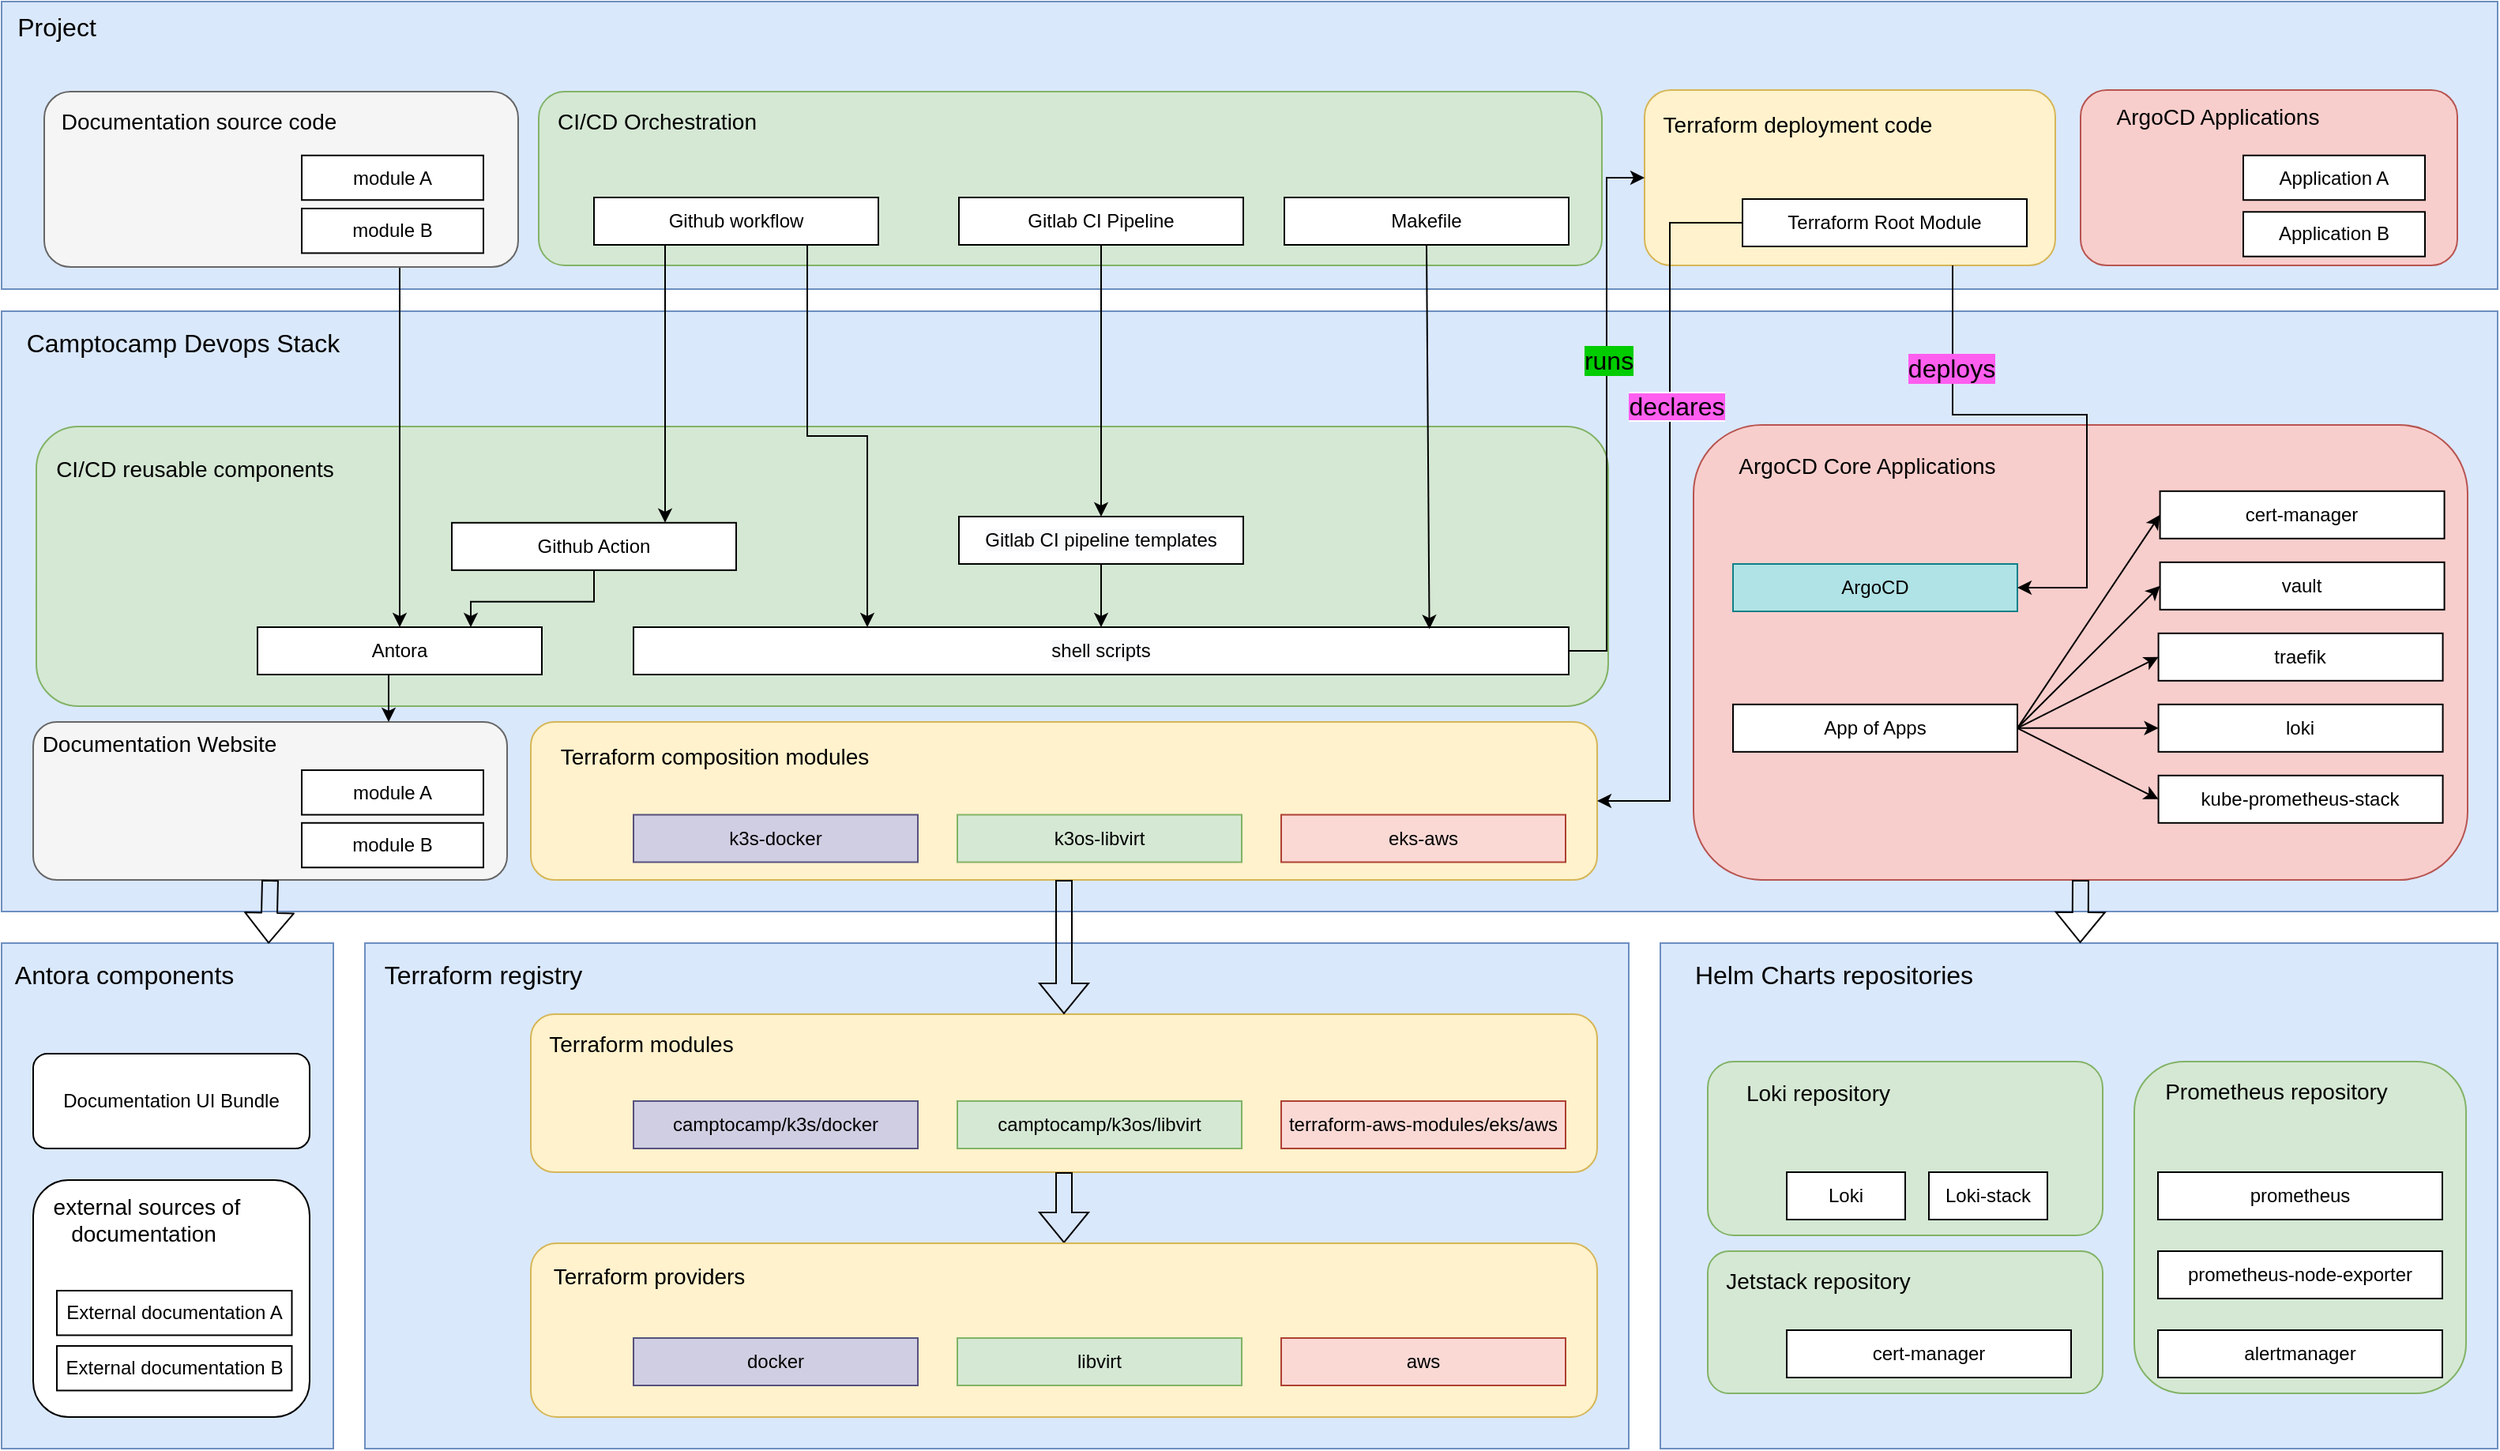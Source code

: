 <mxfile version="13.9.5" type="device"><diagram id="X9CnibR8AjEBaoceBRTK" name="Page-1"><mxGraphModel dx="1925" dy="1938" grid="1" gridSize="10" guides="1" tooltips="1" connect="1" arrows="1" fold="1" page="1" pageScale="1" pageWidth="1169" pageHeight="827" math="0" shadow="0"><root><mxCell id="0"/><mxCell id="1" parent="0"/><mxCell id="HNbedt9U3jGp3Zl4weXQ-71" value="" style="rounded=0;whiteSpace=wrap;html=1;fillColor=#dae8fc;strokeColor=#6c8ebf;" vertex="1" parent="1"><mxGeometry x="210" y="420" width="210" height="320" as="geometry"/></mxCell><mxCell id="eQljkB-SZCPV8URkeqLH-41" value="" style="rounded=0;whiteSpace=wrap;html=1;fillColor=#dae8fc;strokeColor=#6c8ebf;" parent="1" vertex="1"><mxGeometry x="210" y="20" width="1580" height="380" as="geometry"/></mxCell><mxCell id="HNbedt9U3jGp3Zl4weXQ-46" value="" style="rounded=1;whiteSpace=wrap;html=1;fillColor=#f5f5f5;strokeColor=#666666;fontColor=#333333;" vertex="1" parent="1"><mxGeometry x="230" y="280" width="300" height="100" as="geometry"/></mxCell><mxCell id="eQljkB-SZCPV8URkeqLH-213" value="" style="group" parent="1" vertex="1" connectable="0"><mxGeometry x="545" y="280" width="675" height="100" as="geometry"/></mxCell><mxCell id="eQljkB-SZCPV8URkeqLH-131" value="" style="rounded=1;whiteSpace=wrap;html=1;fillColor=#fff2cc;strokeColor=#d6b656;" parent="eQljkB-SZCPV8URkeqLH-213" vertex="1"><mxGeometry width="675" height="100" as="geometry"/></mxCell><mxCell id="eQljkB-SZCPV8URkeqLH-133" value="&lt;font style=&quot;font-size: 14px&quot;&gt;Terraform composition modules&lt;br&gt;&lt;/font&gt;" style="text;html=1;strokeColor=none;fillColor=none;align=center;verticalAlign=middle;whiteSpace=wrap;rounded=0;rotation=0;fontSize=15;" parent="eQljkB-SZCPV8URkeqLH-213" vertex="1"><mxGeometry x="15" y="11.25" width="202.5" height="20" as="geometry"/></mxCell><UserObject label="k3s-docker" id="eQljkB-SZCPV8URkeqLH-134"><mxCell style="rounded=0;whiteSpace=wrap;html=1;fillColor=#d0cee2;strokeColor=#56517e;" parent="1" vertex="1"><mxGeometry x="610" y="338.75" width="180" height="30" as="geometry"/></mxCell></UserObject><UserObject label="eks-aws" id="eQljkB-SZCPV8URkeqLH-135"><mxCell style="rounded=0;whiteSpace=wrap;html=1;fillColor=#fad9d5;strokeColor=#ae4132;" parent="1" vertex="1"><mxGeometry x="1020" y="338.75" width="180" height="30" as="geometry"/></mxCell></UserObject><UserObject label="k3os-libvirt" id="eQljkB-SZCPV8URkeqLH-136"><mxCell style="rounded=0;whiteSpace=wrap;html=1;fillColor=#d5e8d4;strokeColor=#82b366;" parent="1" vertex="1"><mxGeometry x="815" y="338.75" width="180" height="30" as="geometry"/></mxCell></UserObject><mxCell id="eQljkB-SZCPV8URkeqLH-150" value="" style="rounded=0;whiteSpace=wrap;html=1;fillColor=#dae8fc;strokeColor=#6c8ebf;" parent="1" vertex="1"><mxGeometry x="210" y="-176" width="1580" height="182" as="geometry"/></mxCell><mxCell id="eQljkB-SZCPV8URkeqLH-225" value="" style="group" parent="1" vertex="1" connectable="0"><mxGeometry x="1526" y="-120" width="238.5" height="111" as="geometry"/></mxCell><mxCell id="eQljkB-SZCPV8URkeqLH-190" value="" style="rounded=1;whiteSpace=wrap;html=1;fillColor=#f8cecc;strokeColor=#b85450;" parent="eQljkB-SZCPV8URkeqLH-225" vertex="1"><mxGeometry width="238.5" height="111" as="geometry"/></mxCell><mxCell id="eQljkB-SZCPV8URkeqLH-191" value="&lt;font style=&quot;font-size: 14px&quot;&gt;ArgoCD Applications&lt;/font&gt;" style="text;html=1;strokeColor=none;fillColor=none;align=center;verticalAlign=middle;whiteSpace=wrap;rounded=0;rotation=0;fontSize=16;" parent="eQljkB-SZCPV8URkeqLH-225" vertex="1"><mxGeometry x="11.21" y="11.031" width="151.69" height="10.679" as="geometry"/></mxCell><UserObject label="Application B" id="eQljkB-SZCPV8URkeqLH-204"><mxCell style="rounded=0;whiteSpace=wrap;html=1;" parent="eQljkB-SZCPV8URkeqLH-225" vertex="1"><mxGeometry x="103" y="77.136" width="115" height="28.22" as="geometry"/></mxCell></UserObject><UserObject label="Application A" id="eQljkB-SZCPV8URkeqLH-192"><mxCell style="rounded=0;whiteSpace=wrap;html=1;" parent="eQljkB-SZCPV8URkeqLH-225" vertex="1"><mxGeometry x="103" y="41.39" width="115" height="28.22" as="geometry"/></mxCell></UserObject><mxCell id="eQljkB-SZCPV8URkeqLH-153" value="&lt;font style=&quot;font-size: 16px&quot;&gt;Project&lt;/font&gt;" style="text;html=1;strokeColor=none;fillColor=none;align=center;verticalAlign=middle;whiteSpace=wrap;rounded=0;rotation=0;fontSize=16;" parent="1" vertex="1"><mxGeometry x="210" y="-170" width="70" height="20" as="geometry"/></mxCell><mxCell id="eQljkB-SZCPV8URkeqLH-219" value="" style="group;fontStyle=1" parent="1" vertex="1" connectable="0"><mxGeometry x="550" y="-119" width="675" height="110" as="geometry"/></mxCell><mxCell id="eQljkB-SZCPV8URkeqLH-151" value="" style="rounded=1;whiteSpace=wrap;html=1;fillColor=#d5e8d4;strokeColor=#82b366;" parent="eQljkB-SZCPV8URkeqLH-219" vertex="1"><mxGeometry width="673" height="110" as="geometry"/></mxCell><mxCell id="eQljkB-SZCPV8URkeqLH-154" value="CI/CD Orchestration" style="text;html=1;strokeColor=none;fillColor=none;align=center;verticalAlign=middle;whiteSpace=wrap;rounded=0;rotation=0;fontSize=14;" parent="eQljkB-SZCPV8URkeqLH-219" vertex="1"><mxGeometry x="5" y="10.005" width="140" height="18.909" as="geometry"/></mxCell><UserObject label="Gitlab CI Pipeline" id="eQljkB-SZCPV8URkeqLH-156"><mxCell style="rounded=0;whiteSpace=wrap;html=1;" parent="eQljkB-SZCPV8URkeqLH-219" vertex="1"><mxGeometry x="266" y="67" width="180" height="30" as="geometry"/></mxCell></UserObject><UserObject label="Github workflow" id="eQljkB-SZCPV8URkeqLH-157"><mxCell style="rounded=0;whiteSpace=wrap;html=1;" parent="eQljkB-SZCPV8URkeqLH-219" vertex="1"><mxGeometry x="35" y="67" width="180" height="30" as="geometry"/></mxCell></UserObject><UserObject label="Makefile" id="eQljkB-SZCPV8URkeqLH-161"><mxCell style="rounded=0;whiteSpace=wrap;html=1;" parent="eQljkB-SZCPV8URkeqLH-219" vertex="1"><mxGeometry x="472" y="67" width="180" height="30" as="geometry"/></mxCell></UserObject><mxCell id="eQljkB-SZCPV8URkeqLH-220" value="" style="group" parent="1" vertex="1" connectable="0"><mxGeometry x="1240" y="-109" width="270" height="100" as="geometry"/></mxCell><mxCell id="eQljkB-SZCPV8URkeqLH-166" value="" style="rounded=1;whiteSpace=wrap;html=1;fillColor=#fff2cc;strokeColor=#d6b656;" parent="eQljkB-SZCPV8URkeqLH-220" vertex="1"><mxGeometry x="10" y="-11" width="260" height="111" as="geometry"/></mxCell><mxCell id="eQljkB-SZCPV8URkeqLH-167" value="&lt;font style=&quot;font-size: 14px&quot;&gt;Terraform deployment code&lt;br&gt;&lt;/font&gt;" style="text;html=1;strokeColor=none;fillColor=none;align=center;verticalAlign=middle;whiteSpace=wrap;rounded=0;rotation=0;fontSize=15;" parent="eQljkB-SZCPV8URkeqLH-220" vertex="1"><mxGeometry x="12" width="190" height="20" as="geometry"/></mxCell><UserObject label="Terraform Root Module" id="eQljkB-SZCPV8URkeqLH-168"><mxCell style="rounded=0;whiteSpace=wrap;html=1;" parent="eQljkB-SZCPV8URkeqLH-220" vertex="1"><mxGeometry x="72" y="58" width="180" height="30" as="geometry"/></mxCell></UserObject><mxCell id="eQljkB-SZCPV8URkeqLH-238" style="edgeStyle=elbowEdgeStyle;rounded=0;jumpStyle=arc;orthogonalLoop=1;jettySize=auto;html=1;exitX=0;exitY=0.5;exitDx=0;exitDy=0;entryX=1;entryY=0.5;entryDx=0;entryDy=0;shadow=0;fontSize=14;" parent="1" source="eQljkB-SZCPV8URkeqLH-168" target="eQljkB-SZCPV8URkeqLH-131" edge="1"><mxGeometry relative="1" as="geometry"/></mxCell><mxCell id="eQljkB-SZCPV8URkeqLH-262" value="&lt;span style=&quot;background-color: rgb(255 , 94 , 239)&quot;&gt;declares&lt;/span&gt;" style="edgeLabel;html=1;align=center;verticalAlign=middle;resizable=0;points=[];fontSize=16;" parent="eQljkB-SZCPV8URkeqLH-238" vertex="1" connectable="0"><mxGeometry x="-0.288" relative="1" as="geometry"><mxPoint x="4" y="-1" as="offset"/></mxGeometry></mxCell><mxCell id="eQljkB-SZCPV8URkeqLH-44" value="&lt;font style=&quot;font-size: 16px&quot;&gt;Camptocamp Devops Stack&lt;br&gt;&lt;/font&gt;" style="text;html=1;strokeColor=none;fillColor=none;align=center;verticalAlign=middle;whiteSpace=wrap;rounded=0;rotation=0;fontSize=16;" parent="1" vertex="1"><mxGeometry x="220" y="30" width="210" height="20" as="geometry"/></mxCell><mxCell id="eQljkB-SZCPV8URkeqLH-139" style="edgeStyle=none;rounded=0;orthogonalLoop=1;jettySize=auto;html=1;exitX=0.5;exitY=0;exitDx=0;exitDy=0;" parent="1" source="eQljkB-SZCPV8URkeqLH-44" target="eQljkB-SZCPV8URkeqLH-44" edge="1"><mxGeometry x="40" y="20" as="geometry"/></mxCell><mxCell id="eQljkB-SZCPV8URkeqLH-214" value="" style="group;fontStyle=1" parent="1" vertex="1" connectable="0"><mxGeometry x="1261" y="92" width="510" height="288" as="geometry"/></mxCell><mxCell id="eQljkB-SZCPV8URkeqLH-188" value="" style="rounded=1;whiteSpace=wrap;html=1;fillColor=#f8cecc;strokeColor=#b85450;" parent="eQljkB-SZCPV8URkeqLH-214" vertex="1"><mxGeometry x="20" width="490" height="288" as="geometry"/></mxCell><mxCell id="eQljkB-SZCPV8URkeqLH-115" value="&lt;font style=&quot;font-size: 14px;&quot;&gt;ArgoCD Core Applications&lt;/font&gt;" style="text;html=1;strokeColor=none;fillColor=none;align=center;verticalAlign=middle;whiteSpace=wrap;rounded=0;rotation=0;fontSize=14;" parent="eQljkB-SZCPV8URkeqLH-214" vertex="1"><mxGeometry x="35" y="17.997" width="190" height="16.457" as="geometry"/></mxCell><UserObject label="ArgoCD" id="eQljkB-SZCPV8URkeqLH-117"><mxCell style="rounded=0;whiteSpace=wrap;html=1;fillColor=#b0e3e6;strokeColor=#0e8088;" parent="eQljkB-SZCPV8URkeqLH-214" vertex="1"><mxGeometry x="45" y="88.0" width="180" height="30" as="geometry"/></mxCell></UserObject><UserObject label="App of Apps" id="eQljkB-SZCPV8URkeqLH-116"><mxCell style="rounded=0;whiteSpace=wrap;html=1;" parent="eQljkB-SZCPV8URkeqLH-214" vertex="1"><mxGeometry x="45" y="176.91" width="180" height="30" as="geometry"/></mxCell></UserObject><UserObject label="loki" id="eQljkB-SZCPV8URkeqLH-118"><mxCell style="rounded=0;whiteSpace=wrap;html=1;" parent="1" vertex="1"><mxGeometry x="1575.29" y="268.91" width="180" height="30" as="geometry"/></mxCell></UserObject><UserObject label="kube-prometheus-stack" id="eQljkB-SZCPV8URkeqLH-119"><mxCell style="rounded=0;whiteSpace=wrap;html=1;" parent="1" vertex="1"><mxGeometry x="1575.29" y="313.91" width="180" height="30" as="geometry"/></mxCell></UserObject><UserObject label="traefik" id="eQljkB-SZCPV8URkeqLH-120"><mxCell style="rounded=0;whiteSpace=wrap;html=1;" parent="1" vertex="1"><mxGeometry x="1575.29" y="223.91" width="180" height="30" as="geometry"/></mxCell></UserObject><UserObject label="cert-manager" id="eQljkB-SZCPV8URkeqLH-121"><mxCell style="rounded=0;whiteSpace=wrap;html=1;" parent="1" vertex="1"><mxGeometry x="1576.29" y="133.91" width="180" height="30" as="geometry"/></mxCell></UserObject><UserObject label="vault" id="eQljkB-SZCPV8URkeqLH-122"><mxCell style="rounded=0;whiteSpace=wrap;html=1;" parent="1" vertex="1"><mxGeometry x="1576.29" y="178.91" width="180" height="30" as="geometry"/></mxCell></UserObject><mxCell id="eQljkB-SZCPV8URkeqLH-123" value="" style="endArrow=classic;html=1;exitX=1;exitY=0.5;exitDx=0;exitDy=0;entryX=0;entryY=0.5;entryDx=0;entryDy=0;" parent="1" source="eQljkB-SZCPV8URkeqLH-116" target="eQljkB-SZCPV8URkeqLH-121" edge="1"><mxGeometry x="40" y="20" width="50" height="50" as="geometry"><mxPoint x="1496" y="178.91" as="sourcePoint"/><mxPoint x="1546" y="128.91" as="targetPoint"/></mxGeometry></mxCell><mxCell id="eQljkB-SZCPV8URkeqLH-124" value="" style="endArrow=classic;html=1;entryX=0;entryY=0.5;entryDx=0;entryDy=0;exitX=1;exitY=0.5;exitDx=0;exitDy=0;" parent="1" source="eQljkB-SZCPV8URkeqLH-116" target="eQljkB-SZCPV8URkeqLH-122" edge="1"><mxGeometry x="40" y="20" width="50" height="50" as="geometry"><mxPoint x="1501" y="198.91" as="sourcePoint"/><mxPoint x="1556.0" y="138.91" as="targetPoint"/></mxGeometry></mxCell><mxCell id="eQljkB-SZCPV8URkeqLH-125" value="" style="endArrow=classic;html=1;entryX=0;entryY=0.5;entryDx=0;entryDy=0;exitX=1;exitY=0.5;exitDx=0;exitDy=0;" parent="1" source="eQljkB-SZCPV8URkeqLH-116" target="eQljkB-SZCPV8URkeqLH-120" edge="1"><mxGeometry x="40" y="20" width="50" height="50" as="geometry"><mxPoint x="1491" y="198.91" as="sourcePoint"/><mxPoint x="1566.0" y="148.91" as="targetPoint"/></mxGeometry></mxCell><mxCell id="eQljkB-SZCPV8URkeqLH-126" value="" style="endArrow=classic;html=1;entryX=0;entryY=0.5;entryDx=0;entryDy=0;exitX=1;exitY=0.5;exitDx=0;exitDy=0;" parent="1" source="eQljkB-SZCPV8URkeqLH-116" target="eQljkB-SZCPV8URkeqLH-118" edge="1"><mxGeometry x="40" y="20" width="50" height="50" as="geometry"><mxPoint x="1526.0" y="208.91" as="sourcePoint"/><mxPoint x="1576.0" y="158.91" as="targetPoint"/></mxGeometry></mxCell><mxCell id="eQljkB-SZCPV8URkeqLH-127" value="" style="endArrow=classic;html=1;exitX=1;exitY=0.5;exitDx=0;exitDy=0;entryX=0;entryY=0.5;entryDx=0;entryDy=0;" parent="1" source="eQljkB-SZCPV8URkeqLH-116" target="eQljkB-SZCPV8URkeqLH-119" edge="1"><mxGeometry x="40" y="20" width="50" height="50" as="geometry"><mxPoint x="1536.0" y="218.91" as="sourcePoint"/><mxPoint x="1586.0" y="168.91" as="targetPoint"/></mxGeometry></mxCell><mxCell id="eQljkB-SZCPV8URkeqLH-212" value="" style="group" parent="1" vertex="1" connectable="0"><mxGeometry x="552" y="93" width="675" height="177" as="geometry"/></mxCell><mxCell id="eQljkB-SZCPV8URkeqLH-42" value="" style="rounded=1;whiteSpace=wrap;html=1;fillColor=#d5e8d4;strokeColor=#82b366;" parent="eQljkB-SZCPV8URkeqLH-212" vertex="1"><mxGeometry x="-320" width="995" height="177" as="geometry"/></mxCell><UserObject label="&lt;meta charset=&quot;utf-8&quot;&gt;&lt;span style=&quot;color: rgb(0, 0, 0); font-family: helvetica; font-size: 12px; font-style: normal; font-weight: 400; letter-spacing: normal; text-align: center; text-indent: 0px; text-transform: none; word-spacing: 0px; background-color: rgb(248, 249, 250); display: inline; float: none;&quot;&gt;shell scripts&lt;/span&gt;" id="eQljkB-SZCPV8URkeqLH-48"><mxCell style="rounded=0;whiteSpace=wrap;html=1;" parent="eQljkB-SZCPV8URkeqLH-212" vertex="1"><mxGeometry x="58" y="127" width="592" height="30" as="geometry"/></mxCell></UserObject><mxCell id="HNbedt9U3jGp3Zl4weXQ-65" style="edgeStyle=orthogonalEdgeStyle;rounded=0;orthogonalLoop=1;jettySize=auto;html=1;exitX=0.5;exitY=1;exitDx=0;exitDy=0;strokeColor=#000000;" edge="1" parent="eQljkB-SZCPV8URkeqLH-212" source="eQljkB-SZCPV8URkeqLH-138" target="eQljkB-SZCPV8URkeqLH-48"><mxGeometry relative="1" as="geometry"/></mxCell><UserObject label="&lt;meta charset=&quot;utf-8&quot;&gt;&lt;span style=&quot;color: rgb(0, 0, 0); font-family: helvetica; font-size: 12px; font-style: normal; font-weight: 400; letter-spacing: normal; text-align: center; text-indent: 0px; text-transform: none; word-spacing: 0px; background-color: rgb(248, 249, 250); display: inline; float: none;&quot;&gt;Gitlab CI pipeline templates&lt;/span&gt;" id="eQljkB-SZCPV8URkeqLH-138"><mxCell style="rounded=0;whiteSpace=wrap;html=1;" parent="eQljkB-SZCPV8URkeqLH-212" vertex="1"><mxGeometry x="264" y="57" width="180" height="30" as="geometry"/></mxCell></UserObject><UserObject label="Github Action" id="HNbedt9U3jGp3Zl4weXQ-5"><mxCell style="rounded=0;whiteSpace=wrap;html=1;" vertex="1" parent="eQljkB-SZCPV8URkeqLH-212"><mxGeometry x="-57" y="60.91" width="180" height="30" as="geometry"/></mxCell></UserObject><mxCell id="HNbedt9U3jGp3Zl4weXQ-56" style="edgeStyle=orthogonalEdgeStyle;rounded=0;orthogonalLoop=1;jettySize=auto;html=1;exitX=0.75;exitY=1;exitDx=0;exitDy=0;entryX=0.5;entryY=0;entryDx=0;entryDy=0;" edge="1" parent="1" source="HNbedt9U3jGp3Zl4weXQ-4" target="HNbedt9U3jGp3Zl4weXQ-52"><mxGeometry relative="1" as="geometry"/></mxCell><mxCell id="HNbedt9U3jGp3Zl4weXQ-4" value="" style="rounded=1;whiteSpace=wrap;html=1;fillColor=#f5f5f5;strokeColor=#666666;fontColor=#333333;" vertex="1" parent="1"><mxGeometry x="237" y="-119" width="300" height="111" as="geometry"/></mxCell><mxCell id="HNbedt9U3jGp3Zl4weXQ-36" value="" style="group" vertex="1" connectable="0" parent="1"><mxGeometry x="440" y="420" width="800" height="320" as="geometry"/></mxCell><mxCell id="eQljkB-SZCPV8URkeqLH-1" value="" style="rounded=0;whiteSpace=wrap;html=1;fillColor=#dae8fc;strokeColor=#6c8ebf;" parent="HNbedt9U3jGp3Zl4weXQ-36" vertex="1"><mxGeometry width="800" height="320" as="geometry"/></mxCell><mxCell id="eQljkB-SZCPV8URkeqLH-8" value="&lt;font style=&quot;font-size: 16px&quot;&gt;Terraform registry&lt;/font&gt;" style="text;html=1;strokeColor=none;fillColor=none;align=center;verticalAlign=middle;whiteSpace=wrap;rounded=0;rotation=0;fontSize=16;" parent="HNbedt9U3jGp3Zl4weXQ-36" vertex="1"><mxGeometry x="10" y="10" width="130" height="20" as="geometry"/></mxCell><mxCell id="eQljkB-SZCPV8URkeqLH-215" value="" style="group" parent="HNbedt9U3jGp3Zl4weXQ-36" vertex="1" connectable="0"><mxGeometry x="105" y="45" width="675" height="100" as="geometry"/></mxCell><mxCell id="eQljkB-SZCPV8URkeqLH-2" value="" style="rounded=1;whiteSpace=wrap;html=1;fillColor=#fff2cc;strokeColor=#d6b656;" parent="eQljkB-SZCPV8URkeqLH-215" vertex="1"><mxGeometry width="675" height="100" as="geometry"/></mxCell><mxCell id="eQljkB-SZCPV8URkeqLH-9" value="Terraform modules" style="text;html=1;strokeColor=none;fillColor=none;align=center;verticalAlign=middle;whiteSpace=wrap;rounded=0;rotation=0;fontSize=14;" parent="eQljkB-SZCPV8URkeqLH-215" vertex="1"><mxGeometry y="10.005" width="140" height="18.909" as="geometry"/></mxCell><UserObject label="camptocamp/k3s/docker" link="https://github.com/camptocamp/terraform-docker-k3s" id="eQljkB-SZCPV8URkeqLH-218"><mxCell style="rounded=0;whiteSpace=wrap;html=1;fillColor=#d0cee2;strokeColor=#56517e;" parent="eQljkB-SZCPV8URkeqLH-215" vertex="1"><mxGeometry x="65" y="55" width="180" height="30" as="geometry"/></mxCell></UserObject><UserObject label="&lt;span&gt;terraform-aws-modules/eks/aws&lt;/span&gt;" link="https://github.com/terraform-aws-modules/terraform-aws-eks" id="eQljkB-SZCPV8URkeqLH-7"><mxCell style="rounded=0;whiteSpace=wrap;html=1;fillColor=#fad9d5;strokeColor=#ae4132;" parent="HNbedt9U3jGp3Zl4weXQ-36" vertex="1"><mxGeometry x="580" y="100" width="180" height="30" as="geometry"/></mxCell></UserObject><mxCell id="eQljkB-SZCPV8URkeqLH-227" style="edgeStyle=none;rounded=0;orthogonalLoop=1;jettySize=auto;html=1;entryX=0.5;entryY=0;entryDx=0;entryDy=0;shape=flexArrow;exitX=0.5;exitY=1;exitDx=0;exitDy=0;" parent="HNbedt9U3jGp3Zl4weXQ-36" source="eQljkB-SZCPV8URkeqLH-2" target="eQljkB-SZCPV8URkeqLH-4" edge="1"><mxGeometry x="-400" as="geometry"/></mxCell><UserObject label="camptocamp/k3os/libvirt" link="https://github.com/camptocamp/terraform-libvirt-k3os" id="eQljkB-SZCPV8URkeqLH-11"><mxCell style="rounded=0;whiteSpace=wrap;html=1;fillColor=#d5e8d4;strokeColor=#82b366;" parent="HNbedt9U3jGp3Zl4weXQ-36" vertex="1"><mxGeometry x="375" y="100" width="180" height="30" as="geometry"/></mxCell></UserObject><mxCell id="eQljkB-SZCPV8URkeqLH-217" value="" style="group;fontStyle=1" parent="HNbedt9U3jGp3Zl4weXQ-36" vertex="1" connectable="0"><mxGeometry x="105" y="190" width="675" height="110" as="geometry"/></mxCell><mxCell id="eQljkB-SZCPV8URkeqLH-4" value="" style="rounded=1;whiteSpace=wrap;html=1;fillColor=#fff2cc;strokeColor=#d6b656;" parent="eQljkB-SZCPV8URkeqLH-217" vertex="1"><mxGeometry width="675" height="110" as="geometry"/></mxCell><mxCell id="eQljkB-SZCPV8URkeqLH-10" value="&lt;font style=&quot;font-size: 14px&quot;&gt;Terraform providers&lt;/font&gt;" style="text;html=1;strokeColor=none;fillColor=none;align=center;verticalAlign=middle;whiteSpace=wrap;rounded=0;rotation=0;fontSize=15;" parent="eQljkB-SZCPV8URkeqLH-217" vertex="1"><mxGeometry y="10" width="150" height="20" as="geometry"/></mxCell><UserObject label="aws" link="https://github.com/hashicorp/terraform-provider-aws" id="eQljkB-SZCPV8URkeqLH-31"><mxCell style="rounded=0;whiteSpace=wrap;html=1;fillColor=#fad9d5;strokeColor=#ae4132;" parent="HNbedt9U3jGp3Zl4weXQ-36" vertex="1"><mxGeometry x="580" y="250" width="180" height="30" as="geometry"/></mxCell></UserObject><UserObject label="libvirt" link="https://github.com/dmacvicar/terraform-provider-libvirt" id="eQljkB-SZCPV8URkeqLH-32"><mxCell style="rounded=0;whiteSpace=wrap;html=1;fillColor=#d5e8d4;strokeColor=#82b366;" parent="HNbedt9U3jGp3Zl4weXQ-36" vertex="1"><mxGeometry x="375" y="250" width="180" height="30" as="geometry"/></mxCell></UserObject><UserObject label="docker" link="https://github.com/terraform-providers/terraform-provider-docker" id="eQljkB-SZCPV8URkeqLH-37"><mxCell style="rounded=0;whiteSpace=wrap;html=1;fillColor=#d0cee2;strokeColor=#56517e;" parent="HNbedt9U3jGp3Zl4weXQ-36" vertex="1"><mxGeometry x="170" y="250" width="180" height="30" as="geometry"/></mxCell></UserObject><mxCell id="HNbedt9U3jGp3Zl4weXQ-37" value="" style="group" vertex="1" connectable="0" parent="1"><mxGeometry x="1260" y="420" width="530" height="320" as="geometry"/></mxCell><mxCell id="eQljkB-SZCPV8URkeqLH-51" value="" style="rounded=0;whiteSpace=wrap;html=1;fillColor=#dae8fc;strokeColor=#6c8ebf;" parent="HNbedt9U3jGp3Zl4weXQ-37" vertex="1"><mxGeometry width="530" height="320" as="geometry"/></mxCell><mxCell id="eQljkB-SZCPV8URkeqLH-54" value="Helm Charts repositories" style="text;html=1;strokeColor=none;fillColor=none;align=center;verticalAlign=middle;whiteSpace=wrap;rounded=0;rotation=0;fontSize=16;" parent="HNbedt9U3jGp3Zl4weXQ-37" vertex="1"><mxGeometry x="20" y="10" width="180" height="20" as="geometry"/></mxCell><UserObject label="" link="https://grafana.github.io/loki/charts" id="eQljkB-SZCPV8URkeqLH-246"><mxCell style="group" parent="HNbedt9U3jGp3Zl4weXQ-37" vertex="1" connectable="0"><mxGeometry x="30" y="75" width="250" height="110" as="geometry"/></mxCell></UserObject><mxCell id="eQljkB-SZCPV8URkeqLH-239" value="" style="rounded=1;whiteSpace=wrap;html=1;fontSize=14;fillColor=#d5e8d4;strokeColor=#82b366;" parent="eQljkB-SZCPV8URkeqLH-246" vertex="1"><mxGeometry width="250" height="110" as="geometry"/></mxCell><mxCell id="eQljkB-SZCPV8URkeqLH-240" value="Loki repository" style="text;html=1;strokeColor=none;fillColor=none;align=center;verticalAlign=middle;whiteSpace=wrap;rounded=0;rotation=0;fontSize=14;" parent="eQljkB-SZCPV8URkeqLH-246" vertex="1"><mxGeometry y="10" width="140" height="20" as="geometry"/></mxCell><UserObject label="Loki" id="eQljkB-SZCPV8URkeqLH-250"><mxCell style="rounded=0;whiteSpace=wrap;html=1;" parent="eQljkB-SZCPV8URkeqLH-246" vertex="1"><mxGeometry x="50" y="70" width="75" height="30" as="geometry"/></mxCell></UserObject><UserObject label="Loki-stack" id="eQljkB-SZCPV8URkeqLH-251"><mxCell style="rounded=0;whiteSpace=wrap;html=1;" parent="eQljkB-SZCPV8URkeqLH-246" vertex="1"><mxGeometry x="140" y="70" width="75" height="30" as="geometry"/></mxCell></UserObject><mxCell id="eQljkB-SZCPV8URkeqLH-241" value="" style="rounded=1;whiteSpace=wrap;html=1;fontSize=14;fillColor=#d5e8d4;strokeColor=#82b366;" parent="HNbedt9U3jGp3Zl4weXQ-37" vertex="1"><mxGeometry x="300" y="75" width="210" height="210" as="geometry"/></mxCell><mxCell id="eQljkB-SZCPV8URkeqLH-242" value="Prometheus repository" style="text;html=1;strokeColor=none;fillColor=none;align=center;verticalAlign=middle;whiteSpace=wrap;rounded=0;rotation=0;fontSize=14;" parent="HNbedt9U3jGp3Zl4weXQ-37" vertex="1"><mxGeometry x="310" y="85" width="160" height="18.91" as="geometry"/></mxCell><UserObject label="prometheus" id="eQljkB-SZCPV8URkeqLH-257"><mxCell style="rounded=0;whiteSpace=wrap;html=1;" parent="HNbedt9U3jGp3Zl4weXQ-37" vertex="1"><mxGeometry x="315" y="145" width="180" height="30" as="geometry"/></mxCell></UserObject><UserObject label="prometheus-node-exporter" id="eQljkB-SZCPV8URkeqLH-258"><mxCell style="rounded=0;whiteSpace=wrap;html=1;" parent="HNbedt9U3jGp3Zl4weXQ-37" vertex="1"><mxGeometry x="315" y="195" width="180" height="30" as="geometry"/></mxCell></UserObject><UserObject label="alertmanager" id="eQljkB-SZCPV8URkeqLH-259"><mxCell style="rounded=0;whiteSpace=wrap;html=1;" parent="HNbedt9U3jGp3Zl4weXQ-37" vertex="1"><mxGeometry x="315" y="245" width="180" height="30" as="geometry"/></mxCell></UserObject><UserObject label="" link="https://charts.jetstack.io" id="eQljkB-SZCPV8URkeqLH-248"><mxCell style="group" parent="HNbedt9U3jGp3Zl4weXQ-37" vertex="1" connectable="0"><mxGeometry x="30" y="185" width="250" height="100" as="geometry"/></mxCell></UserObject><mxCell id="eQljkB-SZCPV8URkeqLH-243" value="" style="rounded=1;whiteSpace=wrap;html=1;fontSize=14;fillColor=#d5e8d4;strokeColor=#82b366;" parent="eQljkB-SZCPV8URkeqLH-248" vertex="1"><mxGeometry y="10" width="250" height="90" as="geometry"/></mxCell><mxCell id="eQljkB-SZCPV8URkeqLH-244" value="Jetstack repository" style="text;html=1;strokeColor=none;fillColor=none;align=center;verticalAlign=middle;whiteSpace=wrap;rounded=0;rotation=0;fontSize=14;" parent="eQljkB-SZCPV8URkeqLH-248" vertex="1"><mxGeometry y="20.005" width="140" height="18.909" as="geometry"/></mxCell><UserObject label="cert-manager" id="eQljkB-SZCPV8URkeqLH-252"><mxCell style="rounded=0;whiteSpace=wrap;html=1;" parent="eQljkB-SZCPV8URkeqLH-248" vertex="1"><mxGeometry x="50" y="60" width="180" height="30" as="geometry"/></mxCell></UserObject><mxCell id="eQljkB-SZCPV8URkeqLH-260" style="rounded=0;jumpStyle=arc;orthogonalLoop=1;jettySize=auto;html=1;exitX=0.5;exitY=1;exitDx=0;exitDy=0;shadow=0;fontSize=14;shape=flexArrow;" parent="1" source="eQljkB-SZCPV8URkeqLH-188" target="eQljkB-SZCPV8URkeqLH-51" edge="1"><mxGeometry relative="1" as="geometry"/></mxCell><mxCell id="eQljkB-SZCPV8URkeqLH-226" style="edgeStyle=none;rounded=0;orthogonalLoop=1;jettySize=auto;html=1;shape=flexArrow;exitX=0.5;exitY=1;exitDx=0;exitDy=0;entryX=0.5;entryY=0;entryDx=0;entryDy=0;" parent="1" source="eQljkB-SZCPV8URkeqLH-131" target="eQljkB-SZCPV8URkeqLH-2" edge="1"><mxGeometry relative="1" as="geometry"><mxPoint x="904" y="486" as="targetPoint"/></mxGeometry></mxCell><mxCell id="eQljkB-SZCPV8URkeqLH-232" style="orthogonalLoop=1;jettySize=auto;html=1;fontSize=14;rounded=0;exitX=0.75;exitY=1;exitDx=0;exitDy=0;edgeStyle=orthogonalEdgeStyle;entryX=1;entryY=0.5;entryDx=0;entryDy=0;" parent="1" source="eQljkB-SZCPV8URkeqLH-166" target="eQljkB-SZCPV8URkeqLH-117" edge="1"><mxGeometry relative="1" as="geometry"><mxPoint x="1510" y="-64" as="sourcePoint"/></mxGeometry></mxCell><mxCell id="eQljkB-SZCPV8URkeqLH-263" value="deploys" style="edgeLabel;html=1;align=center;verticalAlign=middle;resizable=0;points=[];fontSize=16;labelBackgroundColor=#FF5EEF;" parent="eQljkB-SZCPV8URkeqLH-232" vertex="1" connectable="0"><mxGeometry x="-0.614" y="-1" relative="1" as="geometry"><mxPoint as="offset"/></mxGeometry></mxCell><mxCell id="Z5knDcSZRVd1Ag3WuBRg-8" style="edgeStyle=none;rounded=0;orthogonalLoop=1;jettySize=auto;html=1;exitX=0.5;exitY=1;exitDx=0;exitDy=0;entryX=0.851;entryY=0.04;entryDx=0;entryDy=0;entryPerimeter=0;" parent="1" source="eQljkB-SZCPV8URkeqLH-161" target="eQljkB-SZCPV8URkeqLH-48" edge="1"><mxGeometry relative="1" as="geometry"><mxPoint x="1110" y="220" as="targetPoint"/></mxGeometry></mxCell><mxCell id="eQljkB-SZCPV8URkeqLH-231" style="edgeStyle=elbowEdgeStyle;rounded=0;orthogonalLoop=1;jettySize=auto;html=1;exitX=1;exitY=0.5;exitDx=0;exitDy=0;entryX=0;entryY=0.5;entryDx=0;entryDy=0;fontSize=14;" parent="1" source="eQljkB-SZCPV8URkeqLH-48" target="eQljkB-SZCPV8URkeqLH-166" edge="1"><mxGeometry relative="1" as="geometry"/></mxCell><mxCell id="eQljkB-SZCPV8URkeqLH-261" value="&lt;span style=&quot;&quot;&gt;runs&lt;/span&gt;" style="edgeLabel;html=1;align=center;verticalAlign=middle;resizable=0;points=[];fontSize=16;labelBackgroundColor=#00CC00;" parent="eQljkB-SZCPV8URkeqLH-231" vertex="1" connectable="0"><mxGeometry x="0.097" relative="1" as="geometry"><mxPoint x="1" y="-18" as="offset"/></mxGeometry></mxCell><mxCell id="HNbedt9U3jGp3Zl4weXQ-38" value="Documentation source code" style="text;html=1;strokeColor=none;fillColor=none;align=center;verticalAlign=middle;whiteSpace=wrap;rounded=0;rotation=0;fontSize=14;" vertex="1" parent="1"><mxGeometry x="245" y="-109" width="180" height="18.91" as="geometry"/></mxCell><UserObject label="module A" id="HNbedt9U3jGp3Zl4weXQ-44"><mxCell style="rounded=0;whiteSpace=wrap;html=1;" vertex="1" parent="1"><mxGeometry x="400" y="-78.61" width="115" height="28.22" as="geometry"/></mxCell></UserObject><UserObject label="module B" id="HNbedt9U3jGp3Zl4weXQ-45"><mxCell style="rounded=0;whiteSpace=wrap;html=1;" vertex="1" parent="1"><mxGeometry x="400" y="-45.0" width="115" height="28.22" as="geometry"/></mxCell></UserObject><mxCell id="HNbedt9U3jGp3Zl4weXQ-47" value="Documentation Website" style="text;html=1;strokeColor=none;fillColor=none;align=center;verticalAlign=middle;whiteSpace=wrap;rounded=0;rotation=0;fontSize=14;" vertex="1" parent="1"><mxGeometry x="220" y="288.91" width="180" height="10" as="geometry"/></mxCell><UserObject label="module A" id="HNbedt9U3jGp3Zl4weXQ-48"><mxCell style="rounded=0;whiteSpace=wrap;html=1;" vertex="1" parent="1"><mxGeometry x="400" y="310.53" width="115" height="28.22" as="geometry"/></mxCell></UserObject><UserObject label="module B" id="HNbedt9U3jGp3Zl4weXQ-49"><mxCell style="rounded=0;whiteSpace=wrap;html=1;" vertex="1" parent="1"><mxGeometry x="400" y="343.91" width="115" height="28.22" as="geometry"/></mxCell></UserObject><mxCell id="HNbedt9U3jGp3Zl4weXQ-53" style="edgeStyle=orthogonalEdgeStyle;rounded=0;orthogonalLoop=1;jettySize=auto;html=1;exitX=0.5;exitY=1;exitDx=0;exitDy=0;entryX=0.75;entryY=0;entryDx=0;entryDy=0;" edge="1" parent="1" source="HNbedt9U3jGp3Zl4weXQ-5" target="HNbedt9U3jGp3Zl4weXQ-52"><mxGeometry relative="1" as="geometry"/></mxCell><mxCell id="HNbedt9U3jGp3Zl4weXQ-67" style="rounded=0;orthogonalLoop=1;jettySize=auto;html=1;exitX=0.5;exitY=1;exitDx=0;exitDy=0;entryX=0.75;entryY=0;entryDx=0;entryDy=0;fillColor=#dae8fc;edgeStyle=orthogonalEdgeStyle;" edge="1" parent="1" source="HNbedt9U3jGp3Zl4weXQ-52" target="HNbedt9U3jGp3Zl4weXQ-46"><mxGeometry relative="1" as="geometry"/></mxCell><UserObject label="Antora" id="HNbedt9U3jGp3Zl4weXQ-52"><mxCell style="rounded=0;whiteSpace=wrap;html=1;" vertex="1" parent="1"><mxGeometry x="372" y="220" width="180" height="30" as="geometry"/></mxCell></UserObject><mxCell id="HNbedt9U3jGp3Zl4weXQ-62" style="edgeStyle=orthogonalEdgeStyle;rounded=0;orthogonalLoop=1;jettySize=auto;html=1;exitX=0.25;exitY=1;exitDx=0;exitDy=0;entryX=0.75;entryY=0;entryDx=0;entryDy=0;strokeColor=#000000;" edge="1" parent="1" source="eQljkB-SZCPV8URkeqLH-157" target="HNbedt9U3jGp3Zl4weXQ-5"><mxGeometry relative="1" as="geometry"/></mxCell><mxCell id="eQljkB-SZCPV8URkeqLH-45" value="CI/CD reusable components" style="text;html=1;strokeColor=none;fillColor=none;align=center;verticalAlign=middle;whiteSpace=wrap;rounded=0;rotation=0;fontSize=14;" parent="1" vertex="1"><mxGeometry x="240" y="108.399" width="185" height="23.908" as="geometry"/></mxCell><mxCell id="HNbedt9U3jGp3Zl4weXQ-64" style="edgeStyle=orthogonalEdgeStyle;rounded=0;orthogonalLoop=1;jettySize=auto;html=1;exitX=0.5;exitY=1;exitDx=0;exitDy=0;entryX=0.5;entryY=0;entryDx=0;entryDy=0;strokeColor=#000000;" edge="1" parent="1" source="eQljkB-SZCPV8URkeqLH-156" target="eQljkB-SZCPV8URkeqLH-138"><mxGeometry relative="1" as="geometry"/></mxCell><mxCell id="HNbedt9U3jGp3Zl4weXQ-66" style="edgeStyle=orthogonalEdgeStyle;rounded=0;orthogonalLoop=1;jettySize=auto;html=1;exitX=0.75;exitY=1;exitDx=0;exitDy=0;entryX=0.25;entryY=0;entryDx=0;entryDy=0;strokeColor=#000000;" edge="1" parent="1" source="eQljkB-SZCPV8URkeqLH-157" target="eQljkB-SZCPV8URkeqLH-48"><mxGeometry relative="1" as="geometry"/></mxCell><mxCell id="HNbedt9U3jGp3Zl4weXQ-69" value="Documentation UI Bundle" style="rounded=1;whiteSpace=wrap;html=1;" vertex="1" parent="1"><mxGeometry x="230" y="490" width="175" height="60" as="geometry"/></mxCell><mxCell id="HNbedt9U3jGp3Zl4weXQ-88" value="&lt;font style=&quot;font-size: 16px&quot;&gt;Antora components&amp;nbsp;&lt;/font&gt;" style="text;html=1;strokeColor=none;fillColor=none;align=center;verticalAlign=middle;whiteSpace=wrap;rounded=0;rotation=0;fontSize=16;" vertex="1" parent="1"><mxGeometry x="215" y="430" width="150" height="20" as="geometry"/></mxCell><mxCell id="HNbedt9U3jGp3Zl4weXQ-91" value="" style="rounded=1;whiteSpace=wrap;html=1;" vertex="1" parent="1"><mxGeometry x="230" y="570" width="175" height="150" as="geometry"/></mxCell><UserObject label="External documentation A" id="HNbedt9U3jGp3Zl4weXQ-92"><mxCell style="rounded=0;whiteSpace=wrap;html=1;" vertex="1" parent="1"><mxGeometry x="245" y="640" width="148.75" height="28.22" as="geometry"/></mxCell></UserObject><UserObject label="External documentation B" id="HNbedt9U3jGp3Zl4weXQ-93"><mxCell style="rounded=0;whiteSpace=wrap;html=1;" vertex="1" parent="1"><mxGeometry x="245" y="675" width="148.75" height="28.22" as="geometry"/></mxCell></UserObject><mxCell id="HNbedt9U3jGp3Zl4weXQ-94" value="&amp;nbsp;external sources of documentation" style="text;html=1;strokeColor=none;fillColor=none;align=center;verticalAlign=middle;whiteSpace=wrap;rounded=0;rotation=0;fontSize=14;" vertex="1" parent="1"><mxGeometry x="230" y="580" width="140" height="30" as="geometry"/></mxCell><mxCell id="HNbedt9U3jGp3Zl4weXQ-96" value="" style="shape=flexArrow;endArrow=classic;html=1;strokeColor=#000000;exitX=0.5;exitY=1;exitDx=0;exitDy=0;entryX=0.805;entryY=0.001;entryDx=0;entryDy=0;entryPerimeter=0;" edge="1" parent="1" source="HNbedt9U3jGp3Zl4weXQ-46" target="HNbedt9U3jGp3Zl4weXQ-71"><mxGeometry width="50" height="50" relative="1" as="geometry"><mxPoint x="850" y="410" as="sourcePoint"/><mxPoint x="900" y="360" as="targetPoint"/></mxGeometry></mxCell></root></mxGraphModel></diagram></mxfile>